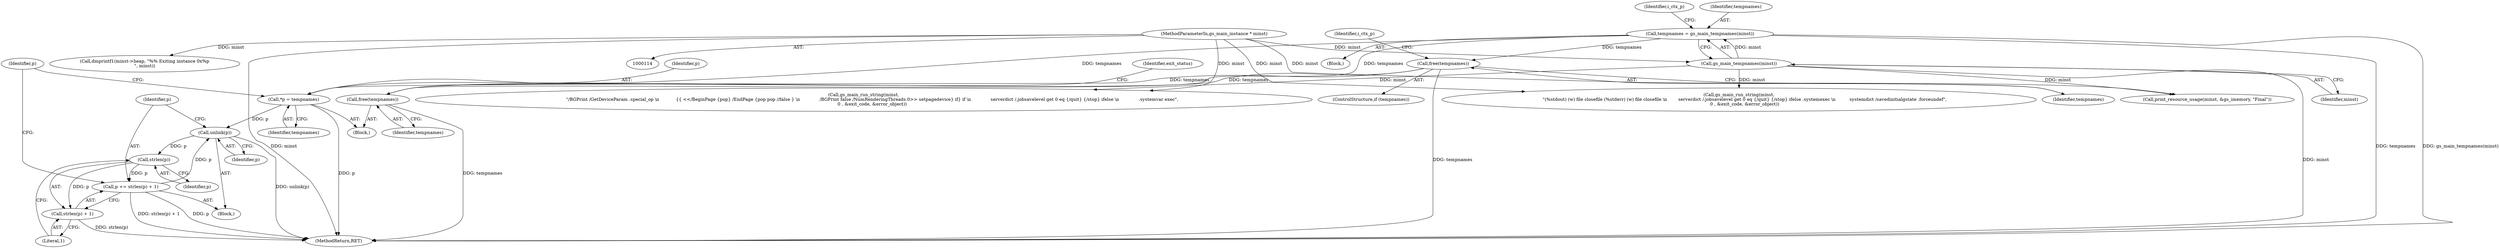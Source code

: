 digraph "0_ghostscript_241d91112771a6104de10b3948c3f350d6690c1d@API" {
"1000131" [label="(Call,tempnames = gs_main_tempnames(minst))"];
"1000133" [label="(Call,gs_main_tempnames(minst))"];
"1000115" [label="(MethodParameterIn,gs_main_instance * minst)"];
"1000186" [label="(Call,free(tempnames))"];
"1000522" [label="(Call,*p = tempnames)"];
"1000529" [label="(Call,unlink(p))"];
"1000534" [label="(Call,strlen(p))"];
"1000531" [label="(Call,p += strlen(p) + 1)"];
"1000533" [label="(Call,strlen(p) + 1)"];
"1000537" [label="(Call,free(tempnames))"];
"1000184" [label="(ControlStructure,if (tempnames))"];
"1000529" [label="(Call,unlink(p))"];
"1000530" [label="(Identifier,p)"];
"1000136" [label="(Identifier,i_ctx_p)"];
"1000533" [label="(Call,strlen(p) + 1)"];
"1000537" [label="(Call,free(tempnames))"];
"1000115" [label="(MethodParameterIn,gs_main_instance * minst)"];
"1000144" [label="(Call,gs_main_run_string(minst,\n            \"/BGPrint /GetDeviceParam .special_op \\n            {{ <</BeginPage {pop} /EndPage {pop pop //false } \\n              /BGPrint false /NumRenderingThreads 0>> setpagedevice} if} if \\n              serverdict /.jobsavelevel get 0 eq {/quit} {/stop} ifelse \\n              .systemvar exec\",\n            0 , &exit_code, &error_object))"];
"1000564" [label="(MethodReturn,RET)"];
"1000133" [label="(Call,gs_main_tempnames(minst))"];
"1000118" [label="(Block,)"];
"1000534" [label="(Call,strlen(p))"];
"1000363" [label="(Call,gs_main_run_string(minst,\n        \"(%stdout) (w) file closefile (%stderr) (w) file closefile \\n        serverdict /.jobsavelevel get 0 eq {/quit} {/stop} ifelse .systemexec \\n          systemdict /savedinitialgstate .forceundef\",\n        0 , &exit_code, &error_object))"];
"1000520" [label="(Block,)"];
"1000527" [label="(Identifier,p)"];
"1000191" [label="(Identifier,i_ctx_p)"];
"1000528" [label="(Block,)"];
"1000531" [label="(Call,p += strlen(p) + 1)"];
"1000186" [label="(Call,free(tempnames))"];
"1000536" [label="(Literal,1)"];
"1000522" [label="(Call,*p = tempnames)"];
"1000187" [label="(Identifier,tempnames)"];
"1000131" [label="(Call,tempnames = gs_main_tempnames(minst))"];
"1000389" [label="(Call,dmprintf1(minst->heap, \"%% Exiting instance 0x%p\n\", minst))"];
"1000540" [label="(Identifier,exit_status)"];
"1000524" [label="(Identifier,tempnames)"];
"1000532" [label="(Identifier,p)"];
"1000535" [label="(Identifier,p)"];
"1000538" [label="(Identifier,tempnames)"];
"1000134" [label="(Identifier,minst)"];
"1000384" [label="(Call,print_resource_usage(minst, &gs_imemory, \"Final\"))"];
"1000523" [label="(Identifier,p)"];
"1000132" [label="(Identifier,tempnames)"];
"1000131" -> "1000118"  [label="AST: "];
"1000131" -> "1000133"  [label="CFG: "];
"1000132" -> "1000131"  [label="AST: "];
"1000133" -> "1000131"  [label="AST: "];
"1000136" -> "1000131"  [label="CFG: "];
"1000131" -> "1000564"  [label="DDG: tempnames"];
"1000131" -> "1000564"  [label="DDG: gs_main_tempnames(minst)"];
"1000133" -> "1000131"  [label="DDG: minst"];
"1000131" -> "1000186"  [label="DDG: tempnames"];
"1000131" -> "1000522"  [label="DDG: tempnames"];
"1000131" -> "1000537"  [label="DDG: tempnames"];
"1000133" -> "1000134"  [label="CFG: "];
"1000134" -> "1000133"  [label="AST: "];
"1000133" -> "1000564"  [label="DDG: minst"];
"1000115" -> "1000133"  [label="DDG: minst"];
"1000133" -> "1000144"  [label="DDG: minst"];
"1000133" -> "1000363"  [label="DDG: minst"];
"1000133" -> "1000384"  [label="DDG: minst"];
"1000115" -> "1000114"  [label="AST: "];
"1000115" -> "1000564"  [label="DDG: minst"];
"1000115" -> "1000144"  [label="DDG: minst"];
"1000115" -> "1000363"  [label="DDG: minst"];
"1000115" -> "1000384"  [label="DDG: minst"];
"1000115" -> "1000389"  [label="DDG: minst"];
"1000186" -> "1000184"  [label="AST: "];
"1000186" -> "1000187"  [label="CFG: "];
"1000187" -> "1000186"  [label="AST: "];
"1000191" -> "1000186"  [label="CFG: "];
"1000186" -> "1000564"  [label="DDG: tempnames"];
"1000186" -> "1000522"  [label="DDG: tempnames"];
"1000186" -> "1000537"  [label="DDG: tempnames"];
"1000522" -> "1000520"  [label="AST: "];
"1000522" -> "1000524"  [label="CFG: "];
"1000523" -> "1000522"  [label="AST: "];
"1000524" -> "1000522"  [label="AST: "];
"1000527" -> "1000522"  [label="CFG: "];
"1000522" -> "1000564"  [label="DDG: p"];
"1000522" -> "1000529"  [label="DDG: p"];
"1000529" -> "1000528"  [label="AST: "];
"1000529" -> "1000530"  [label="CFG: "];
"1000530" -> "1000529"  [label="AST: "];
"1000532" -> "1000529"  [label="CFG: "];
"1000529" -> "1000564"  [label="DDG: unlink(p)"];
"1000531" -> "1000529"  [label="DDG: p"];
"1000529" -> "1000534"  [label="DDG: p"];
"1000534" -> "1000533"  [label="AST: "];
"1000534" -> "1000535"  [label="CFG: "];
"1000535" -> "1000534"  [label="AST: "];
"1000536" -> "1000534"  [label="CFG: "];
"1000534" -> "1000531"  [label="DDG: p"];
"1000534" -> "1000533"  [label="DDG: p"];
"1000531" -> "1000528"  [label="AST: "];
"1000531" -> "1000533"  [label="CFG: "];
"1000532" -> "1000531"  [label="AST: "];
"1000533" -> "1000531"  [label="AST: "];
"1000527" -> "1000531"  [label="CFG: "];
"1000531" -> "1000564"  [label="DDG: strlen(p) + 1"];
"1000531" -> "1000564"  [label="DDG: p"];
"1000533" -> "1000536"  [label="CFG: "];
"1000536" -> "1000533"  [label="AST: "];
"1000533" -> "1000564"  [label="DDG: strlen(p)"];
"1000537" -> "1000520"  [label="AST: "];
"1000537" -> "1000538"  [label="CFG: "];
"1000538" -> "1000537"  [label="AST: "];
"1000540" -> "1000537"  [label="CFG: "];
"1000537" -> "1000564"  [label="DDG: tempnames"];
}
